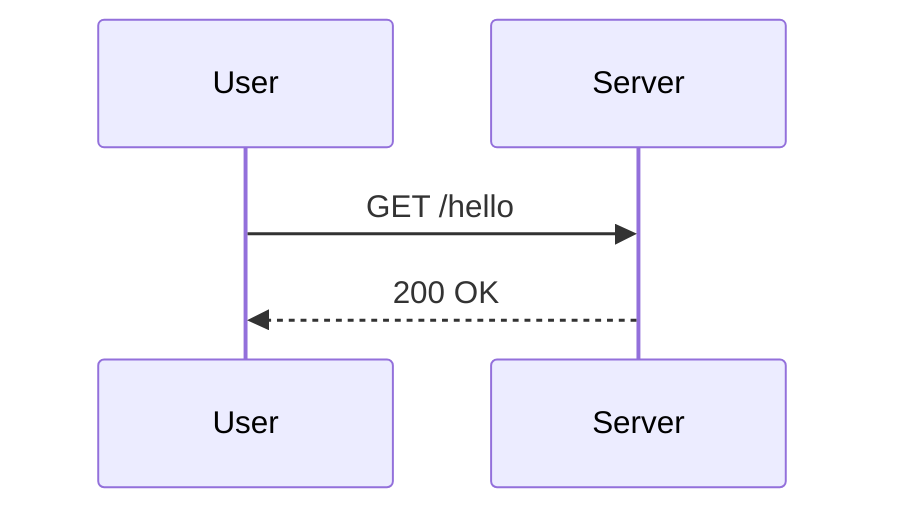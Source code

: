 sequenceDiagram
  participant U as User
  participant S as Server
  U->>S: GET /hello
  S-->>U: 200 OK